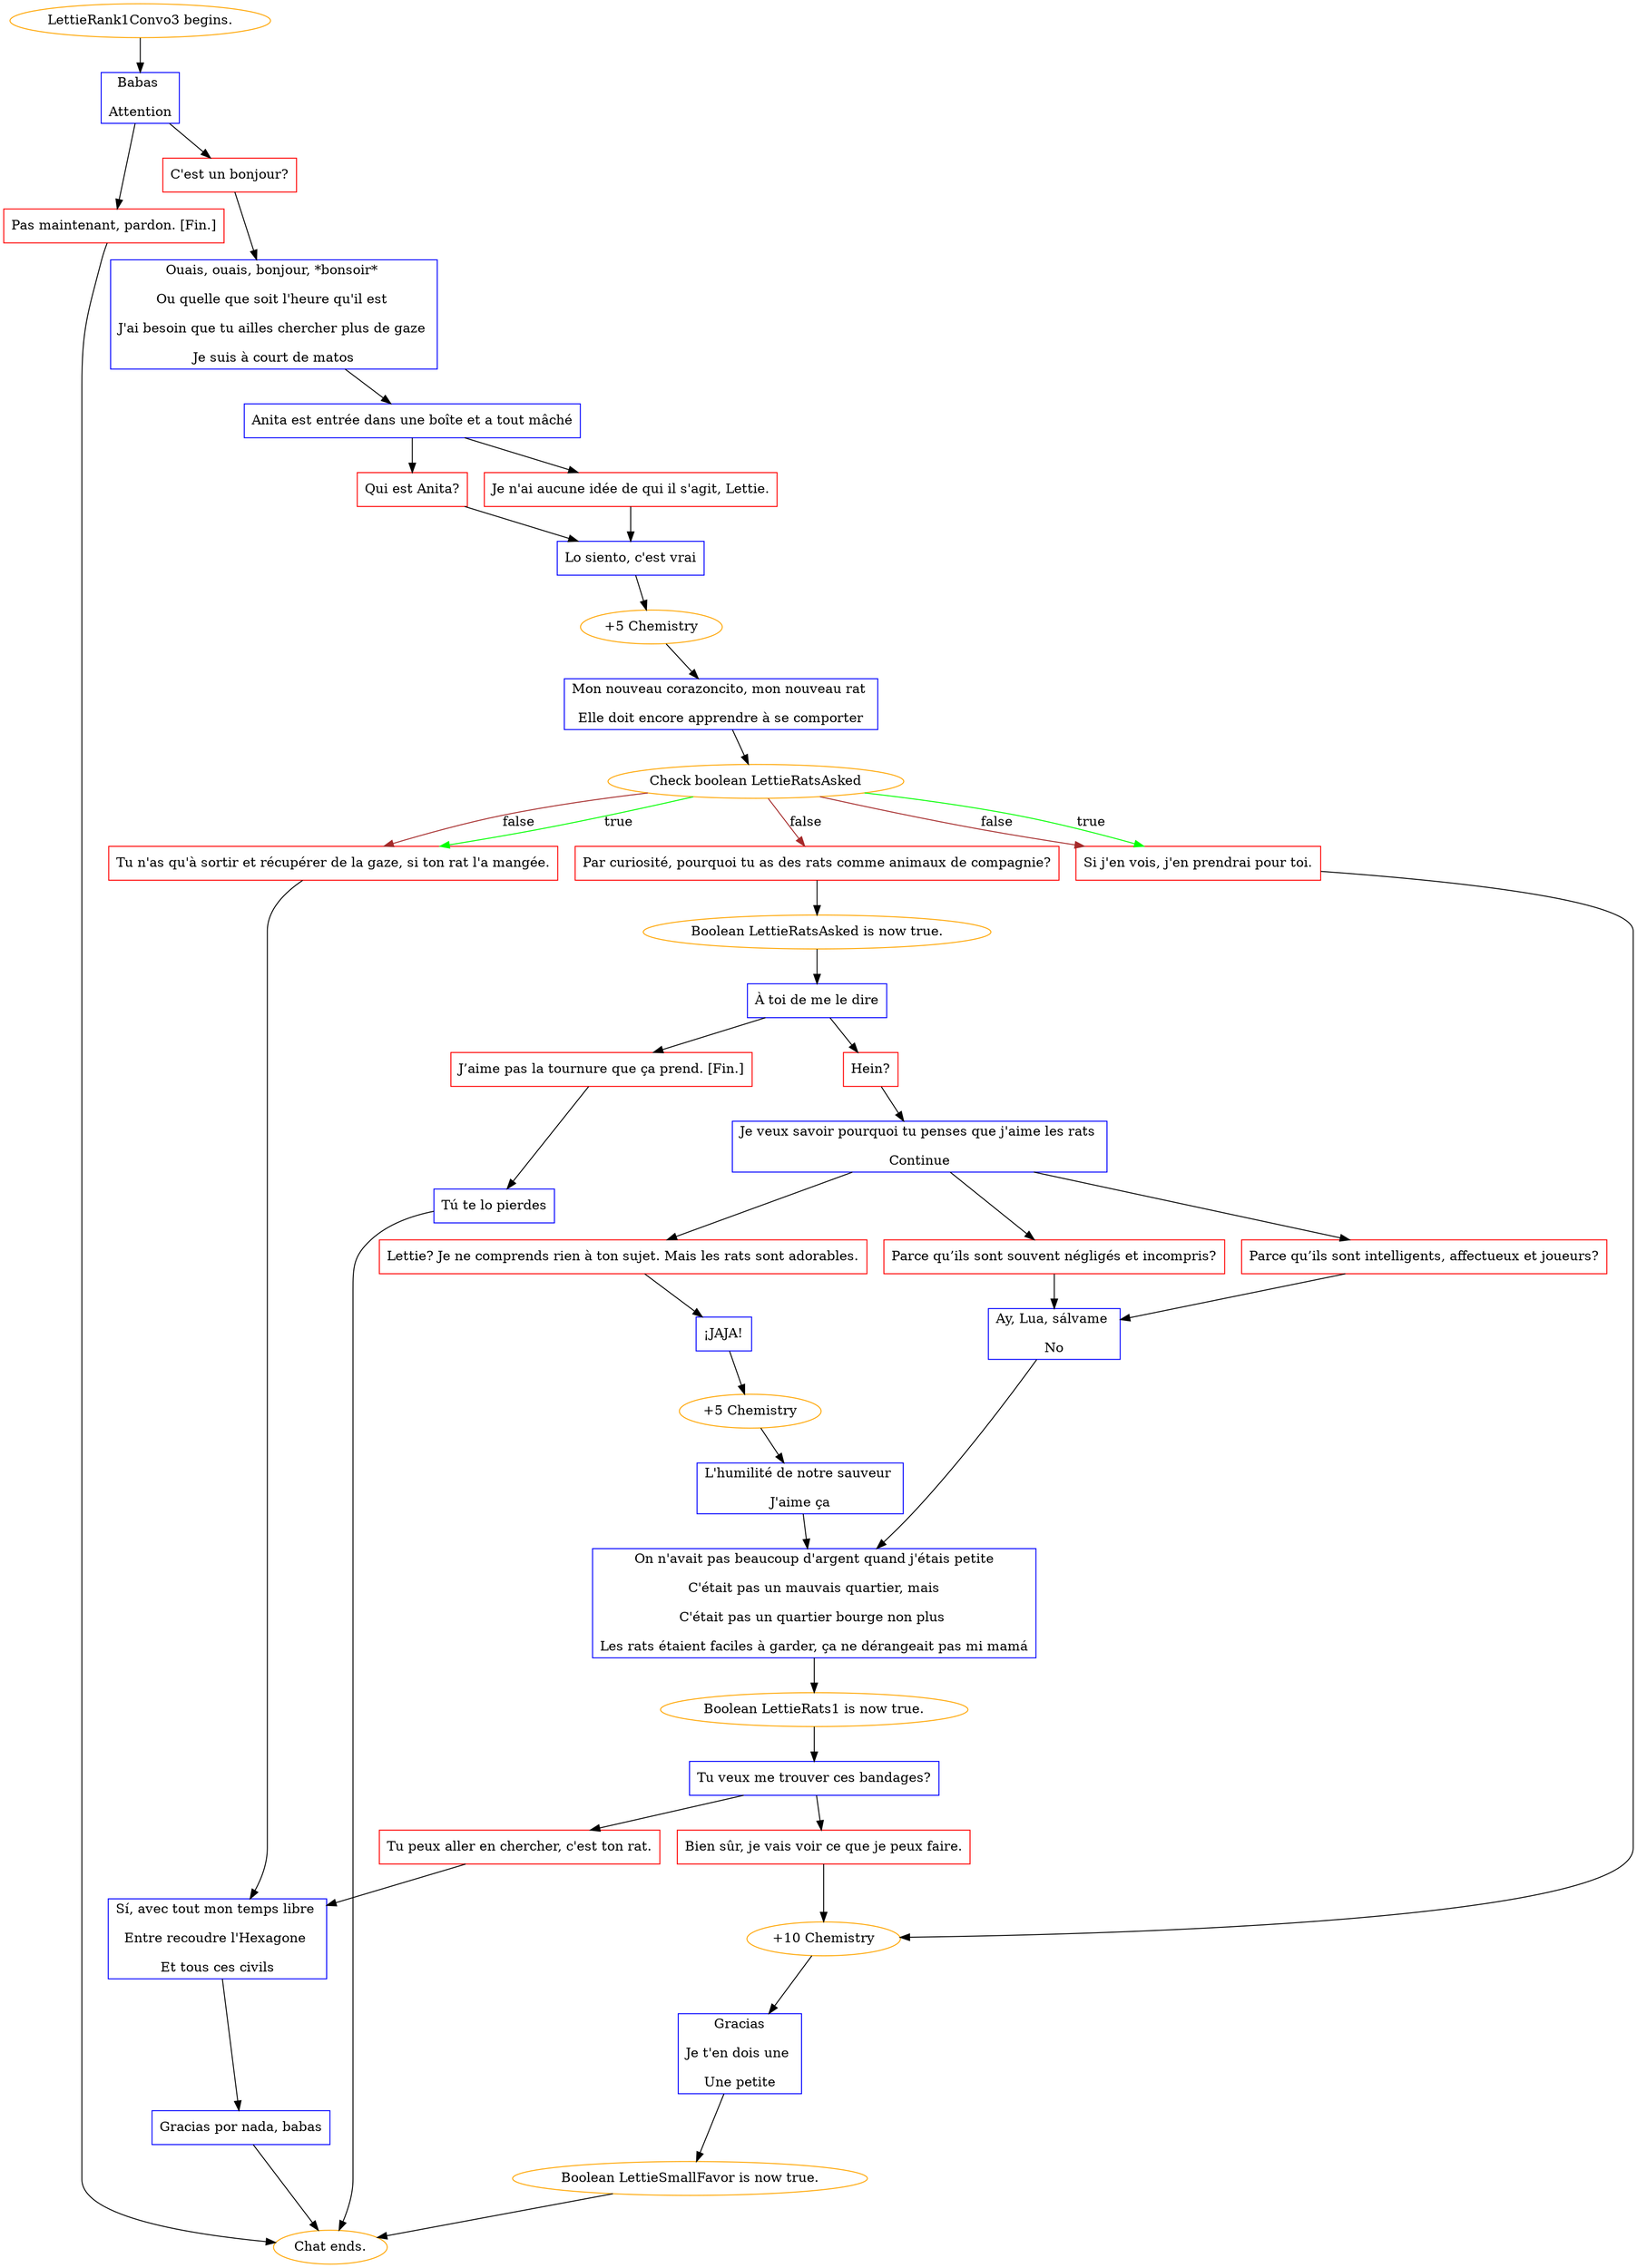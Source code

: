 digraph {
	"LettieRank1Convo3 begins." [color=orange];
		"LettieRank1Convo3 begins." -> j809554344;
	j809554344 [label="Babas 
Attention",shape=box,color=blue];
		j809554344 -> j3823610170;
		j809554344 -> j1572639663;
	j3823610170 [label="C'est un bonjour?",shape=box,color=red];
		j3823610170 -> j1211636988;
	j1572639663 [label="Pas maintenant, pardon. [Fin.]",shape=box,color=red];
		j1572639663 -> "Chat ends.";
	j1211636988 [label="Ouais, ouais, bonjour, *bonsoir* 
Ou quelle que soit l'heure qu'il est 
J'ai besoin que tu ailles chercher plus de gaze 
Je suis à court de matos",shape=box,color=blue];
		j1211636988 -> j39285513;
	"Chat ends." [color=orange];
	j39285513 [label="Anita est entrée dans une boîte et a tout mâché",shape=box,color=blue];
		j39285513 -> j77529112;
		j39285513 -> j529282849;
	j77529112 [label="Qui est Anita?",shape=box,color=red];
		j77529112 -> j2276345439;
	j529282849 [label="Je n'ai aucune idée de qui il s'agit, Lettie.",shape=box,color=red];
		j529282849 -> j2276345439;
	j2276345439 [label="Lo siento, c'est vrai",shape=box,color=blue];
		j2276345439 -> j564088945;
	j564088945 [label="+5 Chemistry",color=orange];
		j564088945 -> j2852630848;
	j2852630848 [label="Mon nouveau corazoncito, mon nouveau rat 
Elle doit encore apprendre à se comporter",shape=box,color=blue];
		j2852630848 -> j2299607748;
	j2299607748 [label="Check boolean LettieRatsAsked",color=orange];
		j2299607748 -> j1880646205 [label=true,color=green];
		j2299607748 -> j1175843856 [label=true,color=green];
		j2299607748 -> j1316575849 [label=false,color=brown];
		j2299607748 -> j1880646205 [label=false,color=brown];
		j2299607748 -> j1175843856 [label=false,color=brown];
	j1880646205 [label="Si j'en vois, j'en prendrai pour toi.",shape=box,color=red];
		j1880646205 -> j3291019637;
	j1175843856 [label="Tu n'as qu'à sortir et récupérer de la gaze, si ton rat l'a mangée.",shape=box,color=red];
		j1175843856 -> j3846036871;
	j1316575849 [label="Par curiosité, pourquoi tu as des rats comme animaux de compagnie?",shape=box,color=red];
		j1316575849 -> j2774158090;
	j3291019637 [label="+10 Chemistry",color=orange];
		j3291019637 -> j2670489303;
	j3846036871 [label="Sí, avec tout mon temps libre 
Entre recoudre l'Hexagone 
Et tous ces civils",shape=box,color=blue];
		j3846036871 -> j3551064085;
	j2774158090 [label="Boolean LettieRatsAsked is now true.",color=orange];
		j2774158090 -> j1896614298;
	j2670489303 [label="Gracias
Je t'en dois une 
Une petite",shape=box,color=blue];
		j2670489303 -> j2570747018;
	j3551064085 [label="Gracias por nada, babas",shape=box,color=blue];
		j3551064085 -> "Chat ends.";
	j1896614298 [label="À toi de me le dire",shape=box,color=blue];
		j1896614298 -> j431851432;
		j1896614298 -> j4096284130;
	j2570747018 [label="Boolean LettieSmallFavor is now true.",color=orange];
		j2570747018 -> "Chat ends.";
	j431851432 [label="Hein?",shape=box,color=red];
		j431851432 -> j3089771088;
	j4096284130 [label="J’aime pas la tournure que ça prend. [Fin.]",shape=box,color=red];
		j4096284130 -> j2365690676;
	j3089771088 [label="Je veux savoir pourquoi tu penses que j'aime les rats 
Continue",shape=box,color=blue];
		j3089771088 -> j2788653584;
		j3089771088 -> j1556605003;
		j3089771088 -> j82924310;
	j2365690676 [label="Tú te lo pierdes",shape=box,color=blue];
		j2365690676 -> "Chat ends.";
	j2788653584 [label="Parce qu’ils sont intelligents, affectueux et joueurs?",shape=box,color=red];
		j2788653584 -> j746700919;
	j1556605003 [label="Parce qu’ils sont souvent négligés et incompris?",shape=box,color=red];
		j1556605003 -> j746700919;
	j82924310 [label="Lettie? Je ne comprends rien à ton sujet. Mais les rats sont adorables.",shape=box,color=red];
		j82924310 -> j2243216813;
	j746700919 [label="Ay, Lua, sálvame 
No",shape=box,color=blue];
		j746700919 -> j803843405;
	j2243216813 [label="¡JAJA!",shape=box,color=blue];
		j2243216813 -> j4070118583;
	j803843405 [label="On n'avait pas beaucoup d'argent quand j'étais petite
C'était pas un mauvais quartier, mais
C'était pas un quartier bourge non plus 
Les rats étaient faciles à garder, ça ne dérangeait pas mi mamá",shape=box,color=blue];
		j803843405 -> j3231015106;
	j4070118583 [label="+5 Chemistry",color=orange];
		j4070118583 -> j955329905;
	j3231015106 [label="Boolean LettieRats1 is now true.",color=orange];
		j3231015106 -> j1793446783;
	j955329905 [label="L'humilité de notre sauveur 
J'aime ça",shape=box,color=blue];
		j955329905 -> j803843405;
	j1793446783 [label="Tu veux me trouver ces bandages?",shape=box,color=blue];
		j1793446783 -> j4031847861;
		j1793446783 -> j2900392962;
	j4031847861 [label="Bien sûr, je vais voir ce que je peux faire.",shape=box,color=red];
		j4031847861 -> j3291019637;
	j2900392962 [label="Tu peux aller en chercher, c'est ton rat.",shape=box,color=red];
		j2900392962 -> j3846036871;
}